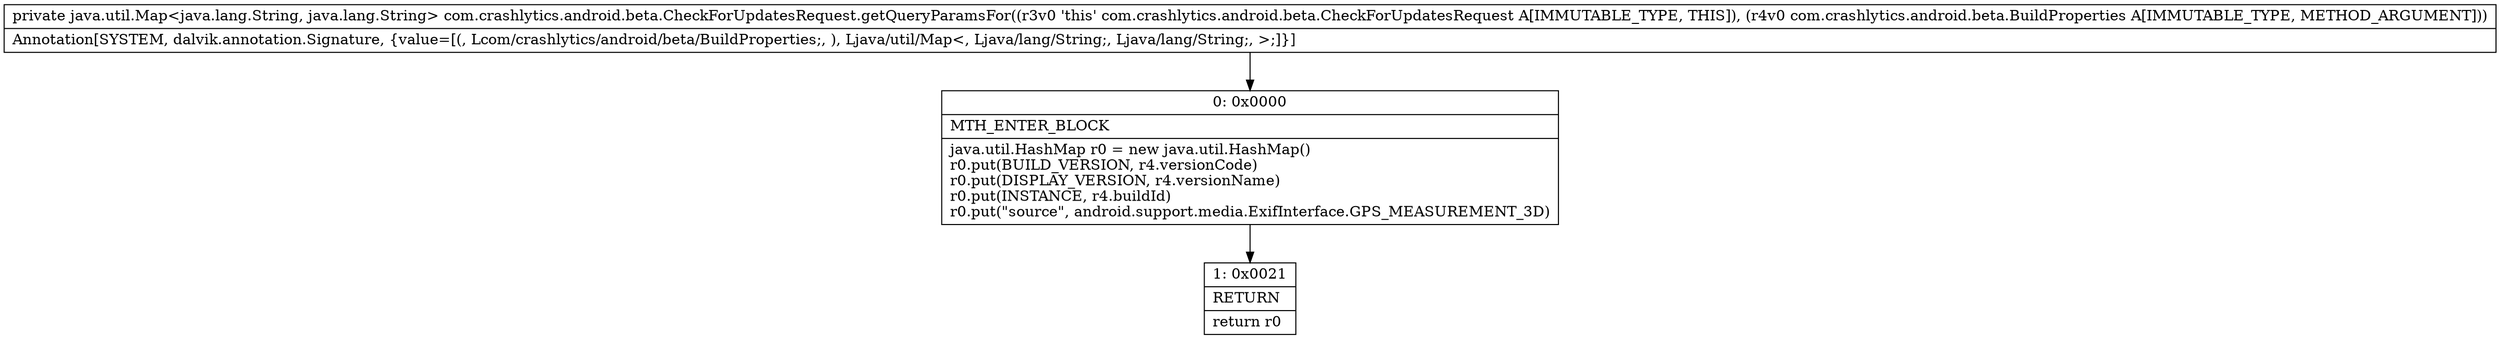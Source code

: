 digraph "CFG forcom.crashlytics.android.beta.CheckForUpdatesRequest.getQueryParamsFor(Lcom\/crashlytics\/android\/beta\/BuildProperties;)Ljava\/util\/Map;" {
Node_0 [shape=record,label="{0\:\ 0x0000|MTH_ENTER_BLOCK\l|java.util.HashMap r0 = new java.util.HashMap()\lr0.put(BUILD_VERSION, r4.versionCode)\lr0.put(DISPLAY_VERSION, r4.versionName)\lr0.put(INSTANCE, r4.buildId)\lr0.put(\"source\", android.support.media.ExifInterface.GPS_MEASUREMENT_3D)\l}"];
Node_1 [shape=record,label="{1\:\ 0x0021|RETURN\l|return r0\l}"];
MethodNode[shape=record,label="{private java.util.Map\<java.lang.String, java.lang.String\> com.crashlytics.android.beta.CheckForUpdatesRequest.getQueryParamsFor((r3v0 'this' com.crashlytics.android.beta.CheckForUpdatesRequest A[IMMUTABLE_TYPE, THIS]), (r4v0 com.crashlytics.android.beta.BuildProperties A[IMMUTABLE_TYPE, METHOD_ARGUMENT]))  | Annotation[SYSTEM, dalvik.annotation.Signature, \{value=[(, Lcom\/crashlytics\/android\/beta\/BuildProperties;, ), Ljava\/util\/Map\<, Ljava\/lang\/String;, Ljava\/lang\/String;, \>;]\}]\l}"];
MethodNode -> Node_0;
Node_0 -> Node_1;
}

